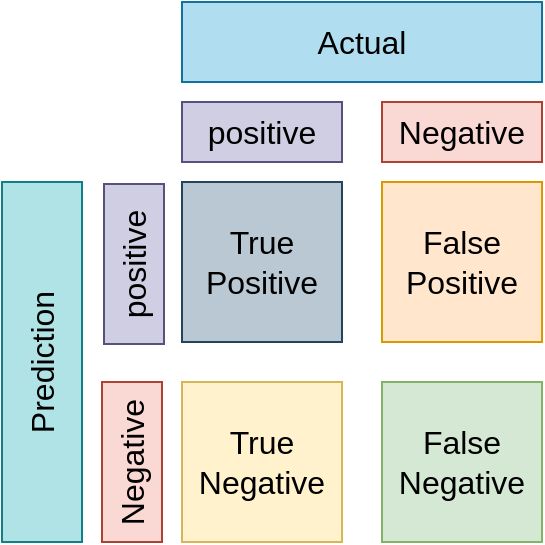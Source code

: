 <mxfile version="18.0.2" type="github">
  <diagram id="boEZc80l3c-qthSUQF6D" name="Page-1">
    <mxGraphModel dx="803" dy="520" grid="1" gridSize="10" guides="1" tooltips="1" connect="1" arrows="1" fold="1" page="1" pageScale="1" pageWidth="827" pageHeight="1169" math="0" shadow="0">
      <root>
        <mxCell id="0" />
        <mxCell id="1" parent="0" />
        <mxCell id="6ZgY0frYhlgw2W6oDxwE-1" value="&lt;font style=&quot;font-size: 16px;&quot;&gt;Actual&lt;/font&gt;" style="rounded=0;whiteSpace=wrap;html=1;fontSize=16;fillColor=#b1ddf0;strokeColor=#10739e;" vertex="1" parent="1">
          <mxGeometry x="360" y="240" width="180" height="40" as="geometry" />
        </mxCell>
        <mxCell id="6ZgY0frYhlgw2W6oDxwE-3" value="&lt;font style=&quot;font-size: 16px;&quot;&gt;Prediction&lt;/font&gt;" style="rounded=0;whiteSpace=wrap;html=1;rotation=-90;fontSize=16;fillColor=#b0e3e6;strokeColor=#0e8088;" vertex="1" parent="1">
          <mxGeometry x="200" y="400" width="180" height="40" as="geometry" />
        </mxCell>
        <mxCell id="6ZgY0frYhlgw2W6oDxwE-4" value="&lt;font style=&quot;font-size: 16px;&quot;&gt;positive&lt;/font&gt;" style="rounded=0;whiteSpace=wrap;html=1;fontSize=16;fillColor=#d0cee2;strokeColor=#56517e;" vertex="1" parent="1">
          <mxGeometry x="360" y="290" width="80" height="30" as="geometry" />
        </mxCell>
        <mxCell id="6ZgY0frYhlgw2W6oDxwE-5" value="&lt;font style=&quot;font-size: 16px;&quot;&gt;Negative&lt;/font&gt;" style="rounded=0;whiteSpace=wrap;html=1;fontSize=16;fillColor=#fad9d5;strokeColor=#ae4132;" vertex="1" parent="1">
          <mxGeometry x="460" y="290" width="80" height="30" as="geometry" />
        </mxCell>
        <mxCell id="6ZgY0frYhlgw2W6oDxwE-6" value="&lt;font style=&quot;font-size: 16px;&quot;&gt;positive&lt;/font&gt;" style="rounded=0;whiteSpace=wrap;html=1;fontSize=16;rotation=-90;fillColor=#d0cee2;strokeColor=#56517e;" vertex="1" parent="1">
          <mxGeometry x="296" y="356" width="80" height="30" as="geometry" />
        </mxCell>
        <mxCell id="6ZgY0frYhlgw2W6oDxwE-7" value="&lt;font style=&quot;font-size: 16px;&quot;&gt;Negative&lt;/font&gt;" style="rounded=0;whiteSpace=wrap;html=1;fontSize=16;rotation=-90;fillColor=#fad9d5;strokeColor=#ae4132;" vertex="1" parent="1">
          <mxGeometry x="295" y="455" width="80" height="30" as="geometry" />
        </mxCell>
        <mxCell id="6ZgY0frYhlgw2W6oDxwE-8" value="&lt;div style=&quot;font-size: 16px;&quot;&gt;&lt;font style=&quot;font-size: 16px;&quot;&gt;True&lt;/font&gt;&lt;/div&gt;&lt;div style=&quot;font-size: 16px;&quot;&gt;&lt;font style=&quot;font-size: 16px;&quot;&gt;Positive&lt;br style=&quot;font-size: 16px;&quot;&gt;&lt;/font&gt;&lt;/div&gt;" style="rounded=0;whiteSpace=wrap;html=1;fontSize=16;fillColor=#bac8d3;strokeColor=#23445d;" vertex="1" parent="1">
          <mxGeometry x="360" y="330" width="80" height="80" as="geometry" />
        </mxCell>
        <mxCell id="6ZgY0frYhlgw2W6oDxwE-9" value="False&lt;br style=&quot;font-size: 16px;&quot;&gt;&lt;div style=&quot;font-size: 16px;&quot;&gt;&lt;font style=&quot;font-size: 16px;&quot;&gt;Positive&lt;br style=&quot;font-size: 16px;&quot;&gt;&lt;/font&gt;&lt;/div&gt;" style="rounded=0;whiteSpace=wrap;html=1;fontSize=16;fillColor=#ffe6cc;strokeColor=#d79b00;" vertex="1" parent="1">
          <mxGeometry x="460" y="330" width="80" height="80" as="geometry" />
        </mxCell>
        <mxCell id="6ZgY0frYhlgw2W6oDxwE-10" value="&lt;div style=&quot;font-size: 16px;&quot;&gt;&lt;font style=&quot;font-size: 16px;&quot;&gt;True&lt;/font&gt;&lt;/div&gt;Negative" style="rounded=0;whiteSpace=wrap;html=1;fontSize=16;fillColor=#fff2cc;strokeColor=#d6b656;" vertex="1" parent="1">
          <mxGeometry x="360" y="430" width="80" height="80" as="geometry" />
        </mxCell>
        <mxCell id="6ZgY0frYhlgw2W6oDxwE-11" value="&lt;div style=&quot;font-size: 16px;&quot;&gt;&lt;font style=&quot;font-size: 16px;&quot;&gt;False&lt;/font&gt;&lt;/div&gt;Negative" style="rounded=0;whiteSpace=wrap;html=1;fontSize=16;fillColor=#d5e8d4;strokeColor=#82b366;" vertex="1" parent="1">
          <mxGeometry x="460" y="430" width="80" height="80" as="geometry" />
        </mxCell>
      </root>
    </mxGraphModel>
  </diagram>
</mxfile>
